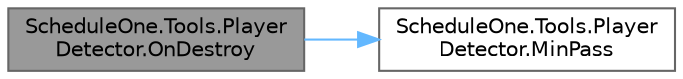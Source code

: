 digraph "ScheduleOne.Tools.PlayerDetector.OnDestroy"
{
 // LATEX_PDF_SIZE
  bgcolor="transparent";
  edge [fontname=Helvetica,fontsize=10,labelfontname=Helvetica,labelfontsize=10];
  node [fontname=Helvetica,fontsize=10,shape=box,height=0.2,width=0.4];
  rankdir="LR";
  Node1 [id="Node000001",label="ScheduleOne.Tools.Player\lDetector.OnDestroy",height=0.2,width=0.4,color="gray40", fillcolor="grey60", style="filled", fontcolor="black",tooltip=" "];
  Node1 -> Node2 [id="edge1_Node000001_Node000002",color="steelblue1",style="solid",tooltip=" "];
  Node2 [id="Node000002",label="ScheduleOne.Tools.Player\lDetector.MinPass",height=0.2,width=0.4,color="grey40", fillcolor="white", style="filled",URL="$class_schedule_one_1_1_tools_1_1_player_detector.html#a96a57d17a1ccb4b52fb91ad1f71c2eb9",tooltip=" "];
}
